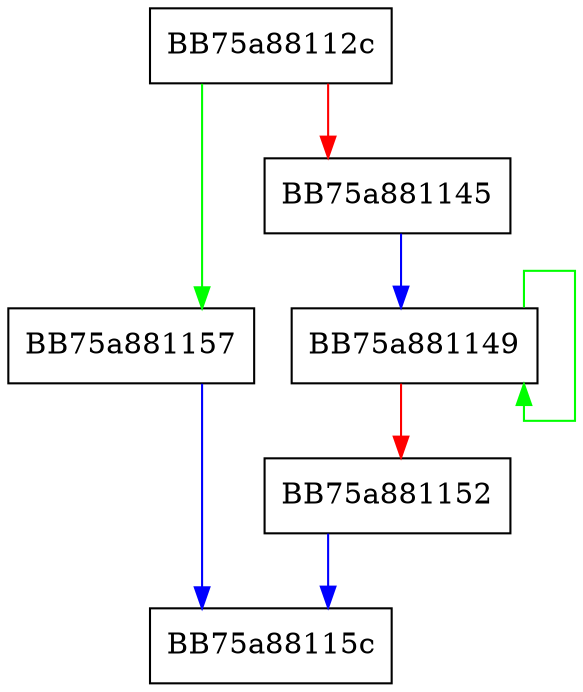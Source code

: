 digraph WPP_SF_DsddL {
  node [shape="box"];
  graph [splines=ortho];
  BB75a88112c -> BB75a881157 [color="green"];
  BB75a88112c -> BB75a881145 [color="red"];
  BB75a881145 -> BB75a881149 [color="blue"];
  BB75a881149 -> BB75a881149 [color="green"];
  BB75a881149 -> BB75a881152 [color="red"];
  BB75a881152 -> BB75a88115c [color="blue"];
  BB75a881157 -> BB75a88115c [color="blue"];
}